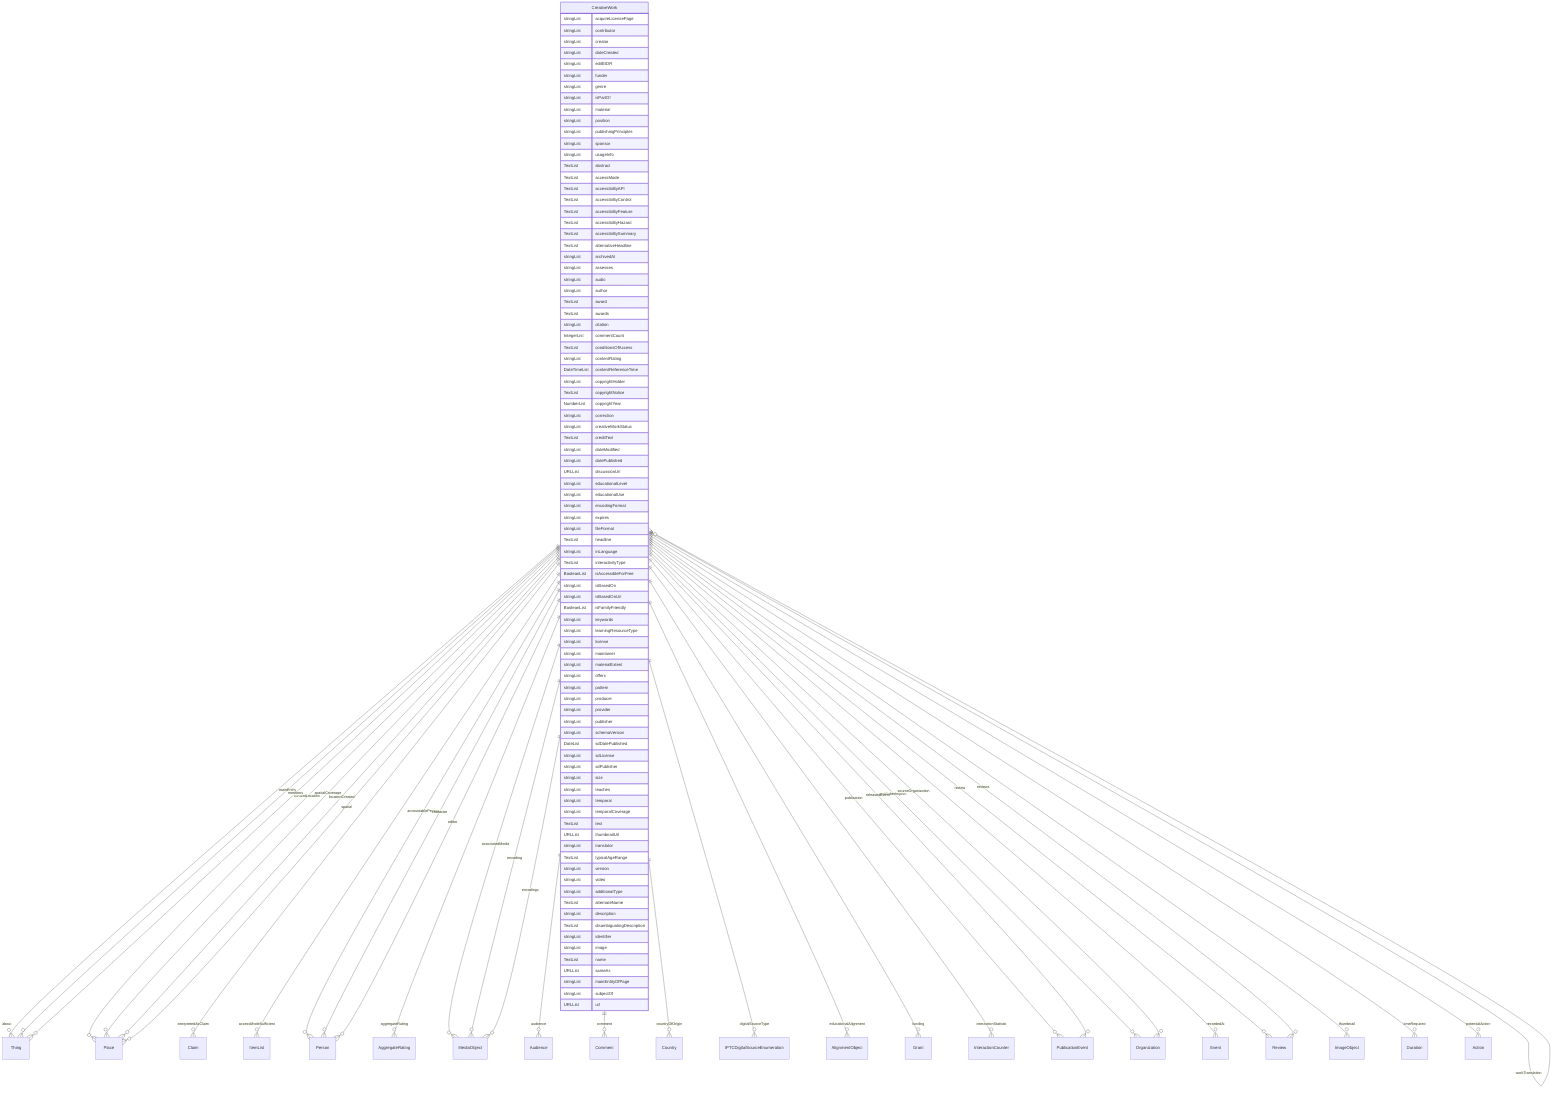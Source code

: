 erDiagram
CreativeWork {
    stringList acquireLicensePage  
    stringList contributor  
    stringList creator  
    stringList dateCreated  
    stringList editEIDR  
    stringList funder  
    stringList genre  
    stringList isPartOf  
    stringList material  
    stringList position  
    stringList publishingPrinciples  
    stringList sponsor  
    stringList usageInfo  
    TextList abstract  
    TextList accessMode  
    TextList accessibilityAPI  
    TextList accessibilityControl  
    TextList accessibilityFeature  
    TextList accessibilityHazard  
    TextList accessibilitySummary  
    TextList alternativeHeadline  
    stringList archivedAt  
    stringList assesses  
    stringList audio  
    stringList author  
    TextList award  
    TextList awards  
    stringList citation  
    IntegerList commentCount  
    TextList conditionsOfAccess  
    stringList contentRating  
    DateTimeList contentReferenceTime  
    stringList copyrightHolder  
    TextList copyrightNotice  
    NumberList copyrightYear  
    stringList correction  
    stringList creativeWorkStatus  
    TextList creditText  
    stringList dateModified  
    stringList datePublished  
    URLList discussionUrl  
    stringList educationalLevel  
    stringList educationalUse  
    stringList encodingFormat  
    stringList expires  
    stringList fileFormat  
    TextList headline  
    stringList inLanguage  
    TextList interactivityType  
    BooleanList isAccessibleForFree  
    stringList isBasedOn  
    stringList isBasedOnUrl  
    BooleanList isFamilyFriendly  
    stringList keywords  
    stringList learningResourceType  
    stringList license  
    stringList maintainer  
    stringList materialExtent  
    stringList offers  
    stringList pattern  
    stringList producer  
    stringList provider  
    stringList publisher  
    stringList schemaVersion  
    DateList sdDatePublished  
    stringList sdLicense  
    stringList sdPublisher  
    stringList size  
    stringList teaches  
    stringList temporal  
    stringList temporalCoverage  
    TextList text  
    URLList thumbnailUrl  
    stringList translator  
    TextList typicalAgeRange  
    stringList version  
    stringList video  
    stringList additionalType  
    TextList alternateName  
    stringList description  
    TextList disambiguatingDescription  
    stringList identifier  
    stringList image  
    TextList name  
    URLList sameAs  
    stringList mainEntityOfPage  
    stringList subjectOf  
    URLList url  
}

CreativeWork ||--}o Thing : "about"
CreativeWork ||--}o Place : "contentLocation"
CreativeWork ||--}o CreativeWork : "hasPart"
CreativeWork ||--}o Claim : "interpretedAsClaim"
CreativeWork ||--}o Thing : "mainEntity"
CreativeWork ||--}o Place : "spatialCoverage"
CreativeWork ||--}o CreativeWork : "workExample"
CreativeWork ||--}o ItemList : "accessModeSufficient"
CreativeWork ||--}o Person : "accountablePerson"
CreativeWork ||--}o AggregateRating : "aggregateRating"
CreativeWork ||--}o MediaObject : "associatedMedia"
CreativeWork ||--}o Audience : "audience"
CreativeWork ||--}o Person : "character"
CreativeWork ||--}o Comment : "comment"
CreativeWork ||--}o Country : "countryOfOrigin"
CreativeWork ||--}o IPTCDigitalSourceEnumeration : "digitalSourceType"
CreativeWork ||--}o Person : "editor"
CreativeWork ||--}o AlignmentObject : "educationalAlignment"
CreativeWork ||--}o MediaObject : "encoding"
CreativeWork ||--}o MediaObject : "encodings"
CreativeWork ||--}o CreativeWork : "exampleOfWork"
CreativeWork ||--}o Grant : "funding"
CreativeWork ||--}o InteractionCounter : "interactionStatistic"
CreativeWork ||--}o Place : "locationCreated"
CreativeWork ||--}o Thing : "mentions"
CreativeWork ||--}o PublicationEvent : "publication"
CreativeWork ||--}o Organization : "publisherImprint"
CreativeWork ||--}o Event : "recordedAt"
CreativeWork ||--}o PublicationEvent : "releasedEvent"
CreativeWork ||--}o Review : "review"
CreativeWork ||--}o Review : "reviews"
CreativeWork ||--}o Organization : "sourceOrganization"
CreativeWork ||--}o Place : "spatial"
CreativeWork ||--}o ImageObject : "thumbnail"
CreativeWork ||--}o Duration : "timeRequired"
CreativeWork ||--}o CreativeWork : "translationOfWork"
CreativeWork ||--}o CreativeWork : "workTranslation"
CreativeWork ||--}o Action : "potentialAction"